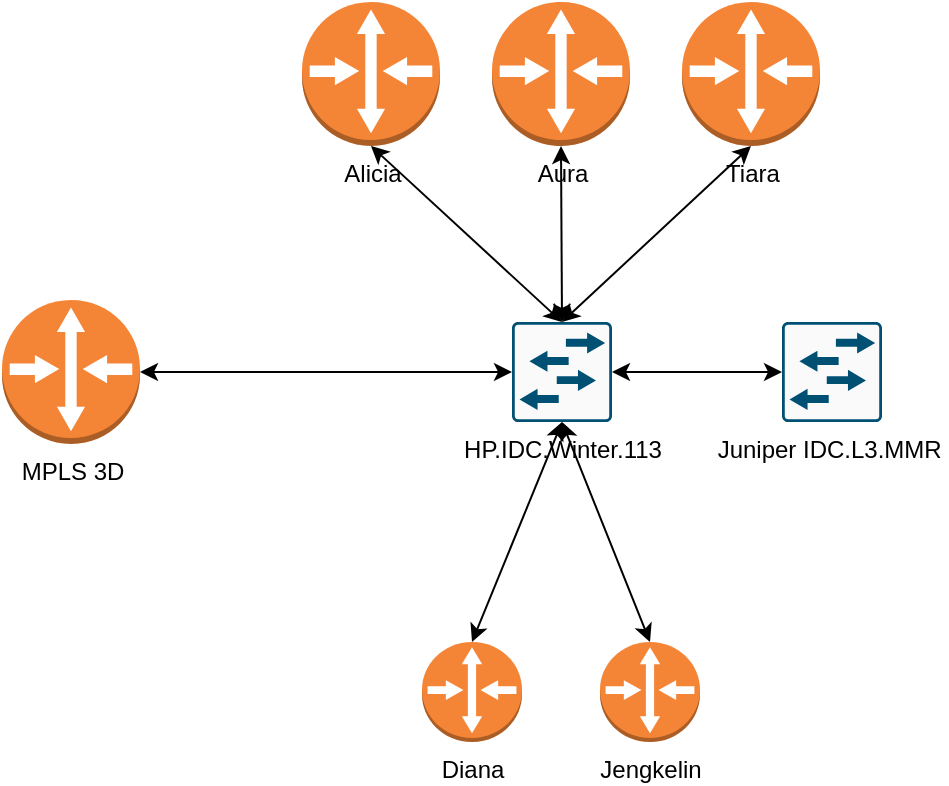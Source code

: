 <mxfile version="20.5.1" type="github">
  <diagram id="LnV7Q4egvxKXvry7iycM" name="Page-1">
    <mxGraphModel dx="1102" dy="570" grid="1" gridSize="10" guides="1" tooltips="1" connect="1" arrows="1" fold="1" page="1" pageScale="1" pageWidth="850" pageHeight="1100" math="0" shadow="0">
      <root>
        <mxCell id="0" />
        <mxCell id="1" parent="0" />
        <mxCell id="qJtQWTxfJOTgb9Qh6GYz-1" value="MPLS 3D" style="outlineConnect=0;dashed=0;verticalLabelPosition=bottom;verticalAlign=top;align=center;html=1;shape=mxgraph.aws3.router;fillColor=#F58536;gradientColor=none;" vertex="1" parent="1">
          <mxGeometry x="120" y="179" width="69" height="72" as="geometry" />
        </mxCell>
        <mxCell id="qJtQWTxfJOTgb9Qh6GYz-2" value="HP.IDC.Winter.113" style="sketch=0;points=[[0.015,0.015,0],[0.985,0.015,0],[0.985,0.985,0],[0.015,0.985,0],[0.25,0,0],[0.5,0,0],[0.75,0,0],[1,0.25,0],[1,0.5,0],[1,0.75,0],[0.75,1,0],[0.5,1,0],[0.25,1,0],[0,0.75,0],[0,0.5,0],[0,0.25,0]];verticalLabelPosition=bottom;html=1;verticalAlign=top;aspect=fixed;align=center;pointerEvents=1;shape=mxgraph.cisco19.rect;prIcon=l2_switch;fillColor=#FAFAFA;strokeColor=#005073;" vertex="1" parent="1">
          <mxGeometry x="375" y="190" width="50" height="50" as="geometry" />
        </mxCell>
        <mxCell id="qJtQWTxfJOTgb9Qh6GYz-3" value="Juniper IDC.L3.MMR&amp;nbsp; " style="sketch=0;points=[[0.015,0.015,0],[0.985,0.015,0],[0.985,0.985,0],[0.015,0.985,0],[0.25,0,0],[0.5,0,0],[0.75,0,0],[1,0.25,0],[1,0.5,0],[1,0.75,0],[0.75,1,0],[0.5,1,0],[0.25,1,0],[0,0.75,0],[0,0.5,0],[0,0.25,0]];verticalLabelPosition=bottom;html=1;verticalAlign=top;aspect=fixed;align=center;pointerEvents=1;shape=mxgraph.cisco19.rect;prIcon=l2_switch;fillColor=#FAFAFA;strokeColor=#005073;" vertex="1" parent="1">
          <mxGeometry x="510" y="190" width="50" height="50" as="geometry" />
        </mxCell>
        <mxCell id="qJtQWTxfJOTgb9Qh6GYz-4" value="Alicia" style="outlineConnect=0;dashed=0;verticalLabelPosition=bottom;verticalAlign=top;align=center;html=1;shape=mxgraph.aws3.router;fillColor=#F58536;gradientColor=none;" vertex="1" parent="1">
          <mxGeometry x="270" y="30" width="69" height="72" as="geometry" />
        </mxCell>
        <mxCell id="qJtQWTxfJOTgb9Qh6GYz-5" value="Aura" style="outlineConnect=0;dashed=0;verticalLabelPosition=bottom;verticalAlign=top;align=center;html=1;shape=mxgraph.aws3.router;fillColor=#F58536;gradientColor=none;" vertex="1" parent="1">
          <mxGeometry x="365" y="30" width="69" height="72" as="geometry" />
        </mxCell>
        <mxCell id="qJtQWTxfJOTgb9Qh6GYz-6" value="Diana" style="outlineConnect=0;dashed=0;verticalLabelPosition=bottom;verticalAlign=top;align=center;html=1;shape=mxgraph.aws3.router;fillColor=#F58536;gradientColor=none;" vertex="1" parent="1">
          <mxGeometry x="330" y="350" width="50" height="50" as="geometry" />
        </mxCell>
        <mxCell id="qJtQWTxfJOTgb9Qh6GYz-7" value="Jengkelin" style="outlineConnect=0;dashed=0;verticalLabelPosition=bottom;verticalAlign=top;align=center;html=1;shape=mxgraph.aws3.router;fillColor=#F58536;gradientColor=none;" vertex="1" parent="1">
          <mxGeometry x="419" y="350" width="50" height="50" as="geometry" />
        </mxCell>
        <mxCell id="qJtQWTxfJOTgb9Qh6GYz-8" value="" style="endArrow=classic;startArrow=classic;html=1;rounded=0;entryX=0;entryY=0.5;entryDx=0;entryDy=0;entryPerimeter=0;" edge="1" parent="1" source="qJtQWTxfJOTgb9Qh6GYz-1" target="qJtQWTxfJOTgb9Qh6GYz-2">
          <mxGeometry width="50" height="50" relative="1" as="geometry">
            <mxPoint x="300" y="250" as="sourcePoint" />
            <mxPoint x="350" y="200" as="targetPoint" />
          </mxGeometry>
        </mxCell>
        <mxCell id="qJtQWTxfJOTgb9Qh6GYz-10" value="" style="endArrow=classic;startArrow=classic;html=1;rounded=0;entryX=0.5;entryY=0;entryDx=0;entryDy=0;entryPerimeter=0;exitX=0.5;exitY=1;exitDx=0;exitDy=0;exitPerimeter=0;" edge="1" parent="1" source="qJtQWTxfJOTgb9Qh6GYz-4" target="qJtQWTxfJOTgb9Qh6GYz-2">
          <mxGeometry width="50" height="50" relative="1" as="geometry">
            <mxPoint x="280" y="290" as="sourcePoint" />
            <mxPoint x="330" y="240" as="targetPoint" />
          </mxGeometry>
        </mxCell>
        <mxCell id="qJtQWTxfJOTgb9Qh6GYz-12" value="" style="endArrow=classic;startArrow=classic;html=1;rounded=0;entryX=0.5;entryY=0;entryDx=0;entryDy=0;entryPerimeter=0;exitX=0.5;exitY=1;exitDx=0;exitDy=0;exitPerimeter=0;" edge="1" parent="1" source="qJtQWTxfJOTgb9Qh6GYz-5" target="qJtQWTxfJOTgb9Qh6GYz-2">
          <mxGeometry width="50" height="50" relative="1" as="geometry">
            <mxPoint x="324.5" y="122" as="sourcePoint" />
            <mxPoint x="410" y="200" as="targetPoint" />
          </mxGeometry>
        </mxCell>
        <mxCell id="qJtQWTxfJOTgb9Qh6GYz-13" value="Tiara" style="outlineConnect=0;dashed=0;verticalLabelPosition=bottom;verticalAlign=top;align=center;html=1;shape=mxgraph.aws3.router;fillColor=#F58536;gradientColor=none;" vertex="1" parent="1">
          <mxGeometry x="460" y="30" width="69" height="72" as="geometry" />
        </mxCell>
        <mxCell id="qJtQWTxfJOTgb9Qh6GYz-16" value="" style="endArrow=classic;startArrow=classic;html=1;rounded=0;exitX=0.5;exitY=1;exitDx=0;exitDy=0;exitPerimeter=0;" edge="1" parent="1" source="qJtQWTxfJOTgb9Qh6GYz-13">
          <mxGeometry width="50" height="50" relative="1" as="geometry">
            <mxPoint x="409.5" y="112" as="sourcePoint" />
            <mxPoint x="400" y="190" as="targetPoint" />
          </mxGeometry>
        </mxCell>
        <mxCell id="qJtQWTxfJOTgb9Qh6GYz-17" value="" style="endArrow=classic;startArrow=classic;html=1;rounded=0;entryX=0.5;entryY=1;entryDx=0;entryDy=0;entryPerimeter=0;exitX=0.5;exitY=0;exitDx=0;exitDy=0;exitPerimeter=0;" edge="1" parent="1" source="qJtQWTxfJOTgb9Qh6GYz-6" target="qJtQWTxfJOTgb9Qh6GYz-2">
          <mxGeometry width="50" height="50" relative="1" as="geometry">
            <mxPoint x="290" y="310" as="sourcePoint" />
            <mxPoint x="340" y="260" as="targetPoint" />
          </mxGeometry>
        </mxCell>
        <mxCell id="qJtQWTxfJOTgb9Qh6GYz-18" value="" style="endArrow=classic;startArrow=classic;html=1;rounded=0;exitX=0.5;exitY=0;exitDx=0;exitDy=0;exitPerimeter=0;" edge="1" parent="1" source="qJtQWTxfJOTgb9Qh6GYz-7">
          <mxGeometry width="50" height="50" relative="1" as="geometry">
            <mxPoint x="419.5" y="122" as="sourcePoint" />
            <mxPoint x="400" y="240" as="targetPoint" />
          </mxGeometry>
        </mxCell>
        <mxCell id="qJtQWTxfJOTgb9Qh6GYz-19" value="" style="endArrow=classic;startArrow=classic;html=1;rounded=0;exitX=1;exitY=0.5;exitDx=0;exitDy=0;exitPerimeter=0;entryX=0;entryY=0.5;entryDx=0;entryDy=0;entryPerimeter=0;" edge="1" parent="1" source="qJtQWTxfJOTgb9Qh6GYz-2" target="qJtQWTxfJOTgb9Qh6GYz-3">
          <mxGeometry width="50" height="50" relative="1" as="geometry">
            <mxPoint x="560" y="340" as="sourcePoint" />
            <mxPoint x="610" y="290" as="targetPoint" />
          </mxGeometry>
        </mxCell>
      </root>
    </mxGraphModel>
  </diagram>
</mxfile>
